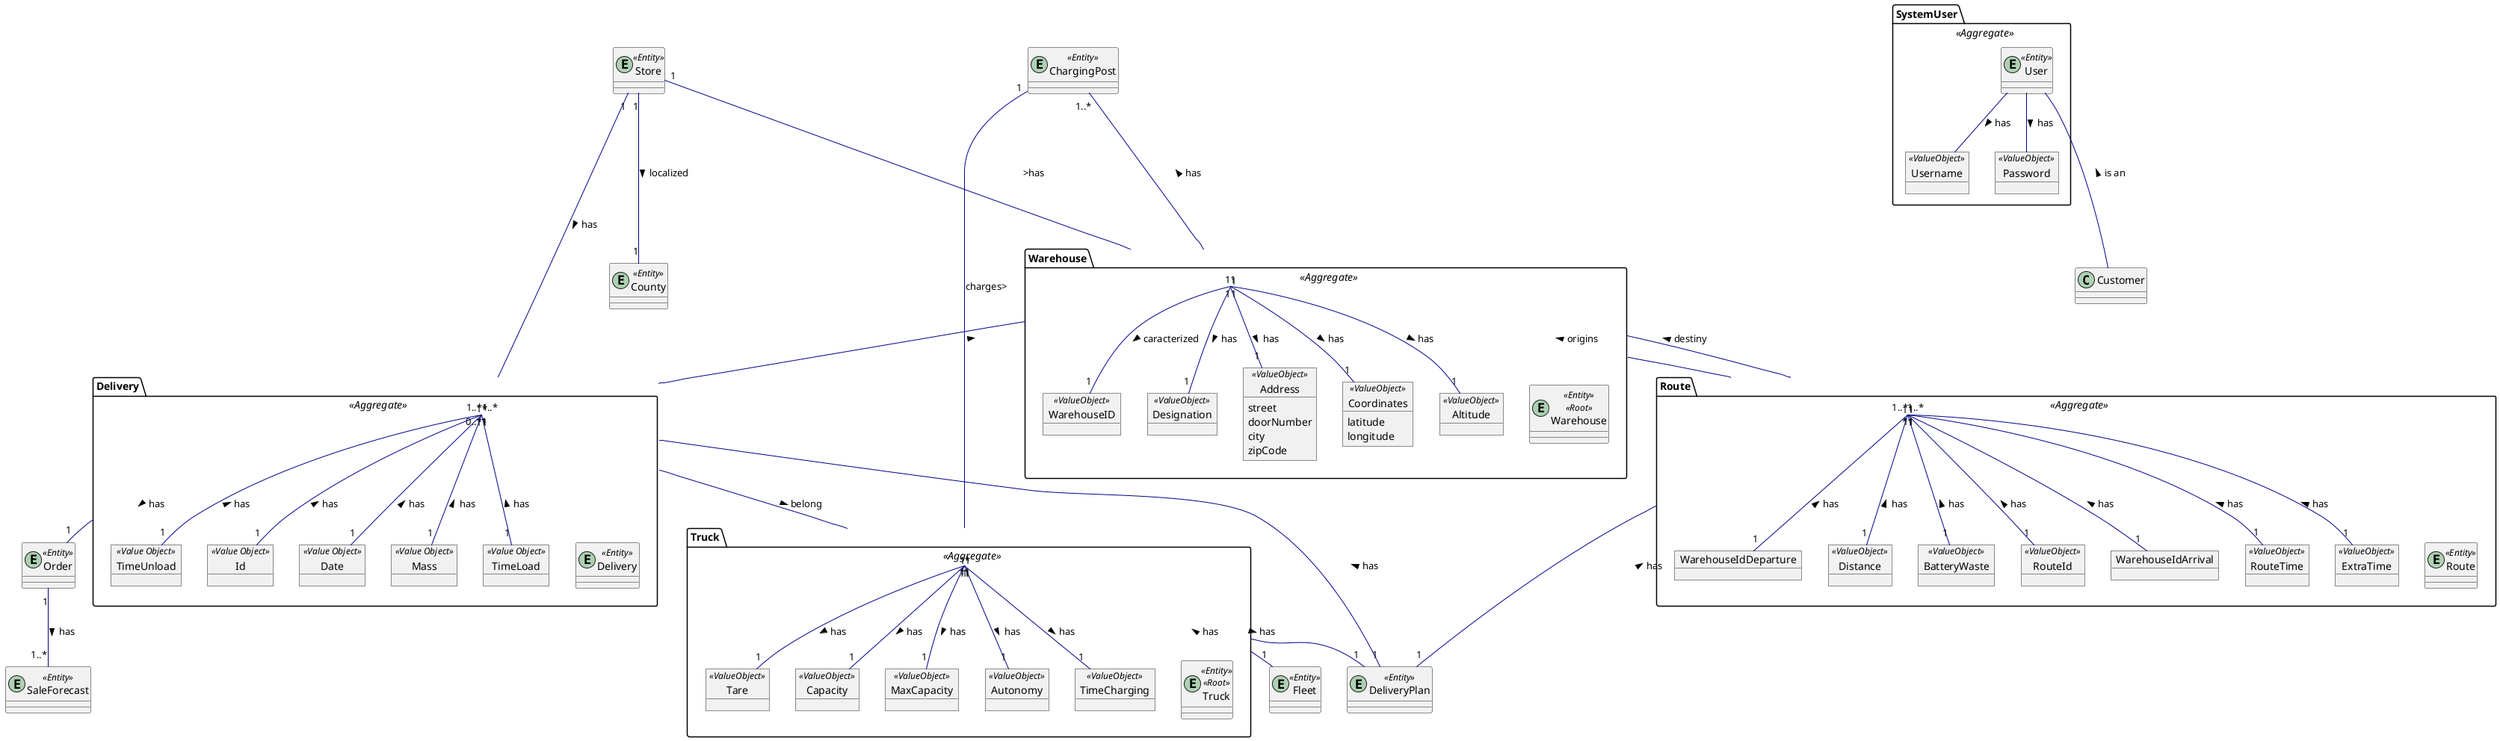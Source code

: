 @startuml DM
skinparam object {
ArrowColor DarkBlue
}

skinparam stereotypeCBackgroundColor LightBlue


package Delivery <<Aggregate>> {
    entity Delivery <<Entity>>

    object Id <<Value Object>>

    object Date <<Value Object>>

    object Mass <<Value Object>>

    object TimeLoad <<Value Object>>

    object TimeUnload <<Value Object>>

}


 entity Order <<Entity>>
 entity Store <<Entity>>
 entity County <<Entity>>
 entity Fleet <<Entity>>
 entity DeliveryPlan <<Entity>>
 entity SaleForecast <<Entity>>
 entity ChargingPost <<Entity>>







 package Warehouse <<Aggregate>>{

 entity Warehouse <<Entity>> <<Root>>{
     }

    object WarehouseID <<ValueObject>>

    object Designation <<ValueObject>>

    object Address <<ValueObject>>{
        street
        doorNumber
        city
        zipCode
    }

    object Coordinates <<ValueObject>>{
        latitude
        longitude
    }

    object Altitude <<ValueObject>>

 }




package Truck <<Aggregate>>{

entity Truck <<Entity>> <<Root>>    

object Tare <<ValueObject>>

object Capacity <<ValueObject>>

object MaxCapacity <<ValueObject>>

object Autonomy <<ValueObject>>

object TimeCharging <<ValueObject>>


}

package SystemUser <<Aggregate>>{
entity User <<Entity>>

object Username <<ValueObject>>

object Password <<ValueObject>>
}

package Route <<Aggregate>>{
entity Route <<Entity>>
object RouteId <<ValueObject>>

object WarehouseIdDeparture 

object WarehouseIdArrival

object Distance <<ValueObject>>
object RouteTime <<ValueObject>>

object BatteryWaste <<ValueObject>>
object ExtraTime <<ValueObject>>


}



/' User '/
User -- Username : has >
User -- Password : has >
User --- Customer : is an <


Warehouse -- "1" WarehouseID: caracterized >
Warehouse -- "1" Designation: has >
Warehouse -- "1" Address: has >
Warehouse -- "1" Coordinates: has >
Warehouse -- "1" Altitude: has >
Warehouse"1"-- "1..*" Route: origins <
Warehouse"1"-- "1..*" Route: destiny <
Warehouse"1"-- "1..*" Delivery: <


Delivery"0..*"--"1" Order: has  >
Delivery"*"--"1" Truck: belong >
Delivery "*"--"1" DeliveryPlan: has <
Delivery "1"--"1" Id: has <
Delivery "1"--"1" Date: has <
Delivery "1"--"1" Mass: has <
Delivery "1"--"1" TimeLoad: has <
Delivery "1"--"1" TimeUnload: has <

Order"1"-- "1..*" SaleForecast: has >


Truck"*" --"1" Fleet: has <
Truck"1" --"1" DeliveryPlan: has >
Truck"1" --"1" Tare: has >
Truck"1" --"1" Capacity: has >
Truck"1" --"1" MaxCapacity: has >
Truck"1" --"1" Autonomy: has >
Truck"1" --"1" TimeCharging: has >


Route "*" --"1" DeliveryPlan: has <
Route "1" -- "1" RouteId: has <
Route "1" -- "1" WarehouseIdArrival: has <
Route "1" -- "1" WarehouseIdDeparture: has <
Route "1" -- "1" Distance: has <
Route "1" -- "1" RouteTime: has <
Route "1" -- "1" BatteryWaste: has <
Route "1" -- "1" ExtraTime: has <


/' charging post '/
ChargingPost "1"---"1" Truck: charges>
ChargingPost "1..*"---"1" Warehouse: has <

/' Store '/
Store "1"--- "1" Warehouse : >has
Store "1"--- "1" County : localized >
Store "1"--- "1..*" Delivery : has >



@enduml